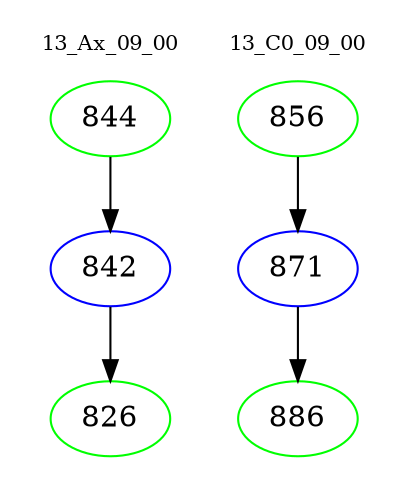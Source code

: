 digraph{
subgraph cluster_0 {
color = white
label = "13_Ax_09_00";
fontsize=10;
T0_844 [label="844", color="green"]
T0_844 -> T0_842 [color="black"]
T0_842 [label="842", color="blue"]
T0_842 -> T0_826 [color="black"]
T0_826 [label="826", color="green"]
}
subgraph cluster_1 {
color = white
label = "13_C0_09_00";
fontsize=10;
T1_856 [label="856", color="green"]
T1_856 -> T1_871 [color="black"]
T1_871 [label="871", color="blue"]
T1_871 -> T1_886 [color="black"]
T1_886 [label="886", color="green"]
}
}

